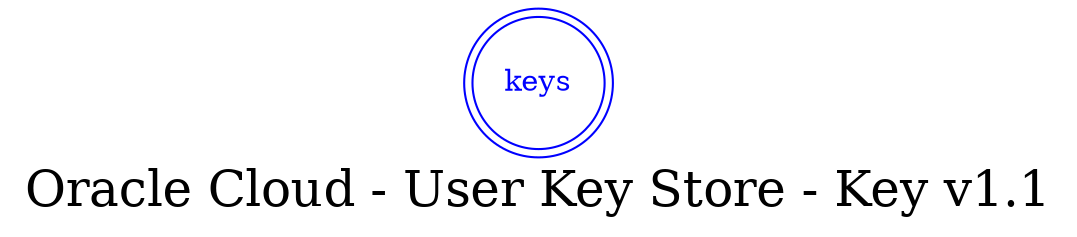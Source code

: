 digraph LexiconGraph {
graph[label="Oracle Cloud - User Key Store - Key v1.1", fontsize=24]
splines=true
"keys" [color=blue, fontcolor=blue, shape=doublecircle]
}
